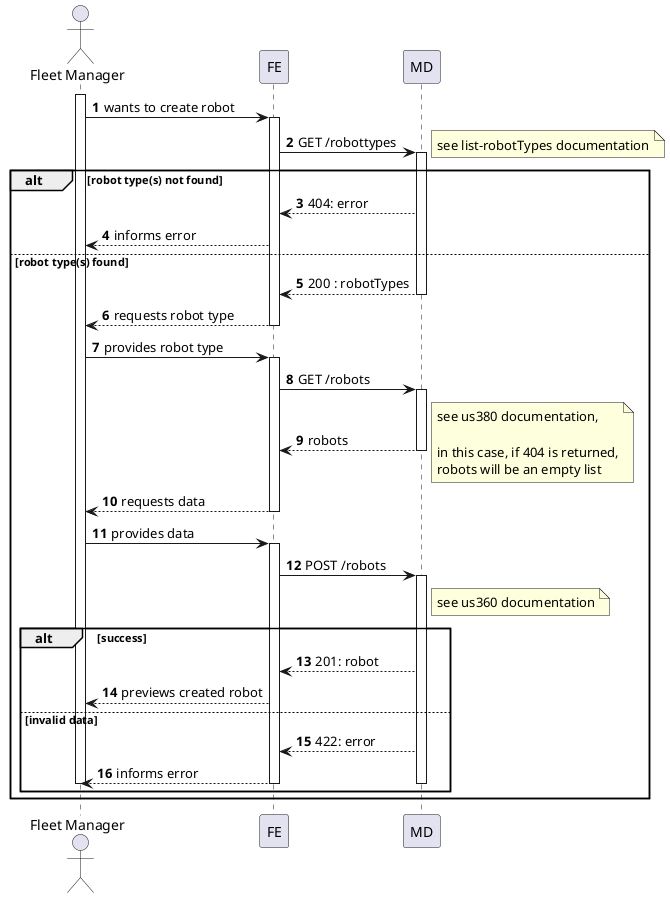 @startuml
autonumber

actor "Fleet Manager" as usr

participant "FE" as ui

participant "MD" as md

activate usr
    usr -> ui : wants to create robot
    activate ui
        ui -> md : GET /robottypes
        activate md
        alt robot type(s) not found
        note right : see list-robotTypes documentation
            md --> ui : 404: error
            ui --> usr : informs error
        else robot type(s) found
            md --> ui : 200 : robotTypes
        deactivate md
        ui --> usr : requests robot type
    deactivate ui

    usr -> ui : provides robot type
    activate ui
        ui -> md : GET /robots
        activate md
            md --> ui : robots
            note right : see us380 documentation,\n\nin this case, if 404 is returned,\nrobots will be an empty list
        deactivate md
        ui --> usr : requests data
    deactivate ui

    usr -> ui : provides data
    activate ui
        ui -> md : POST /robots

        activate md
        note right of md : see us360 documentation
        alt success
            md --> ui : 201: robot
            ui --> usr : previews created robot
        else invalid data
            md --> ui : 422: error
            ui --> usr : informs error
        deactivate md

    deactivate ui
deactivate usr
end
end

@enduml
